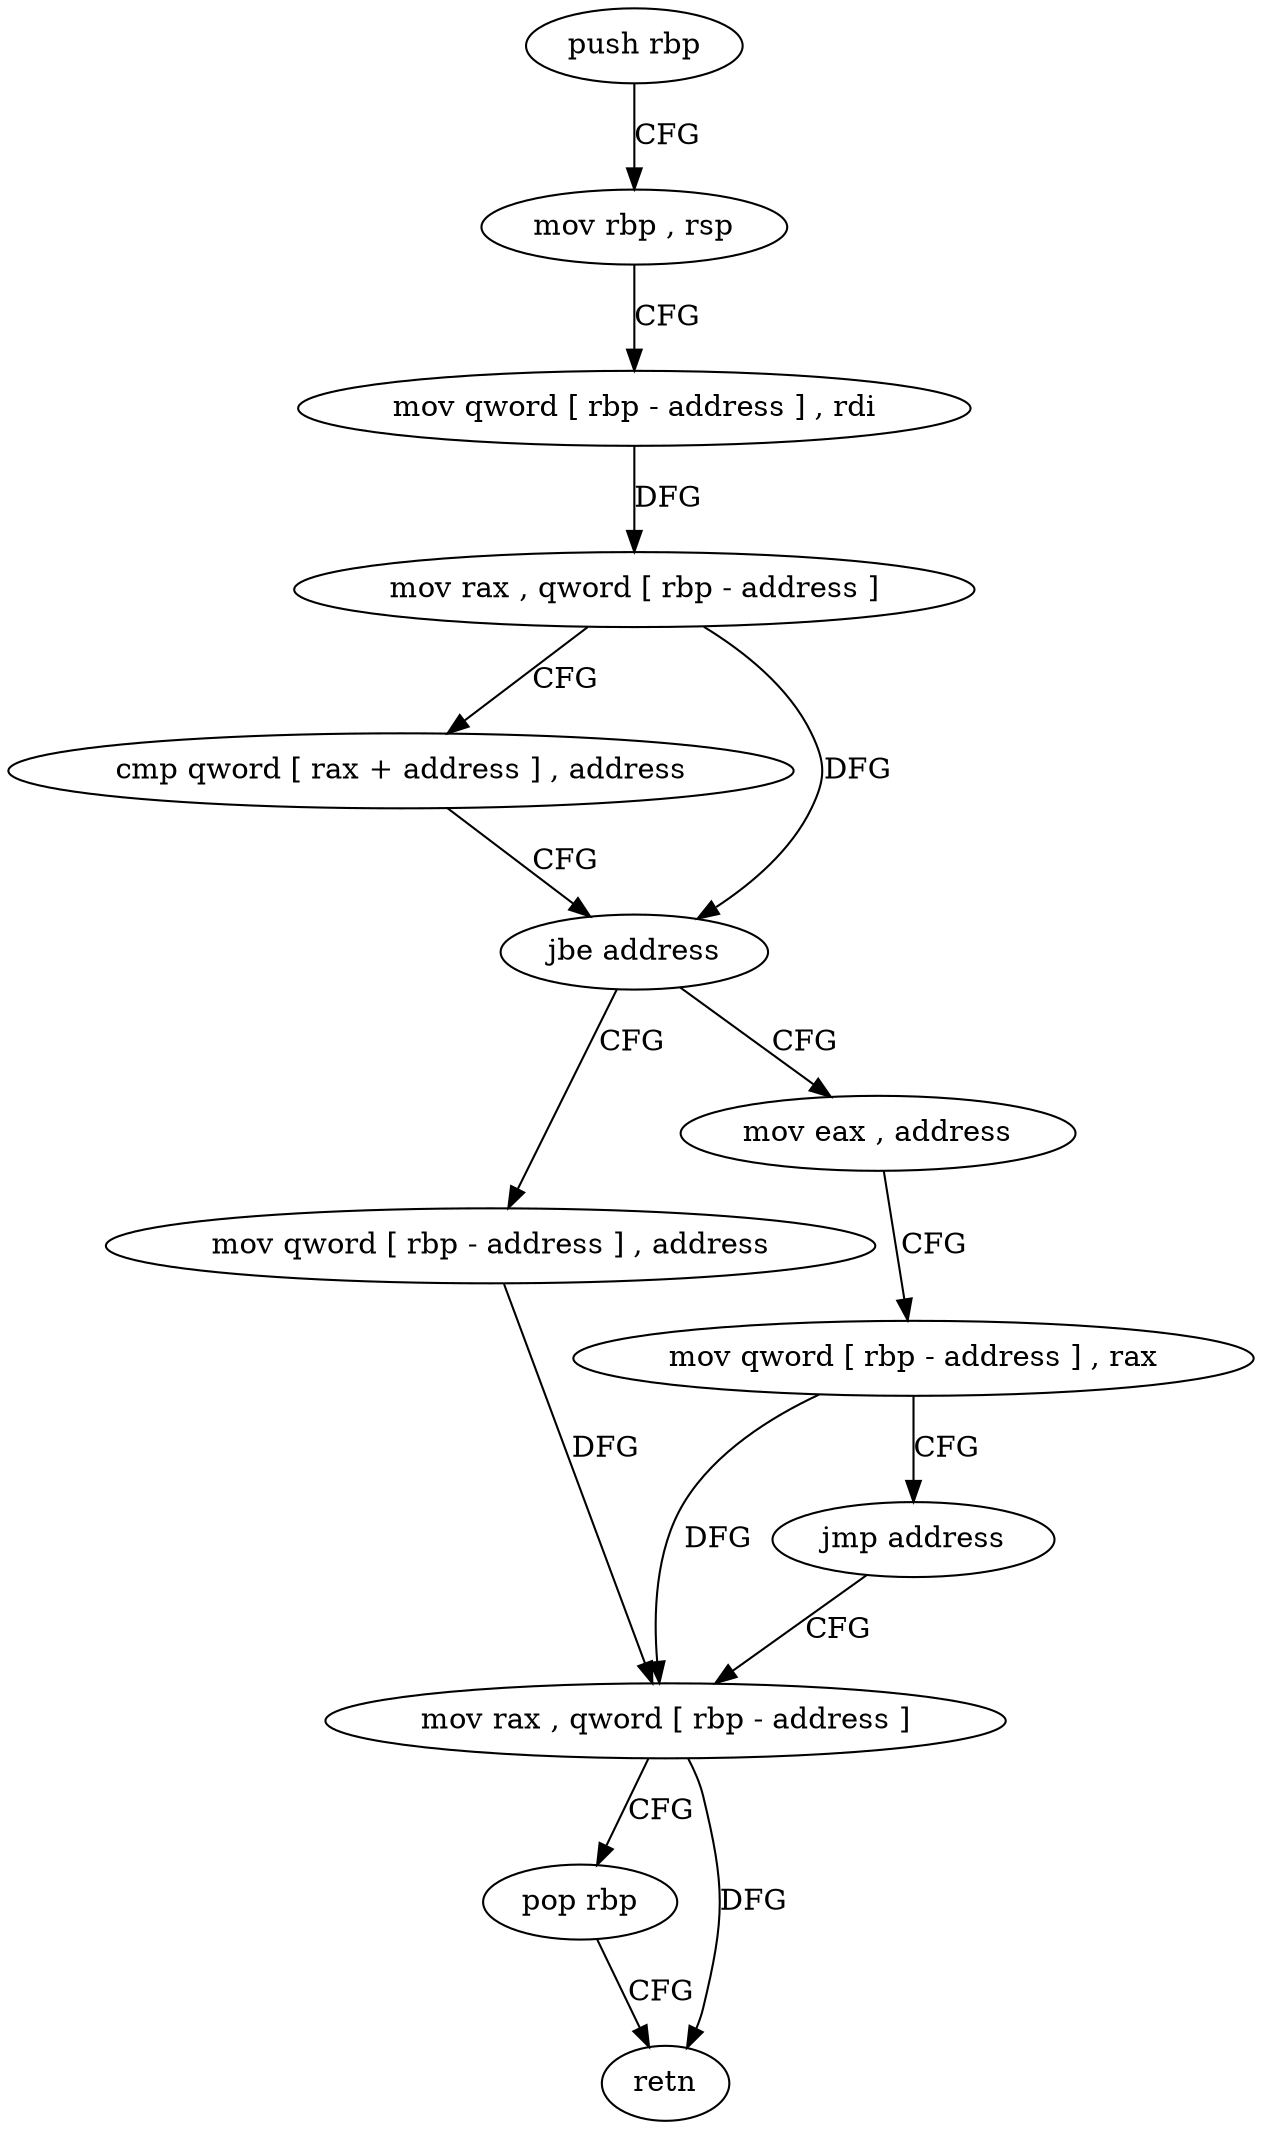 digraph "func" {
"195376" [label = "push rbp" ]
"195377" [label = "mov rbp , rsp" ]
"195380" [label = "mov qword [ rbp - address ] , rdi" ]
"195384" [label = "mov rax , qword [ rbp - address ]" ]
"195388" [label = "cmp qword [ rax + address ] , address" ]
"195393" [label = "jbe address" ]
"195413" [label = "mov qword [ rbp - address ] , address" ]
"195399" [label = "mov eax , address" ]
"195421" [label = "mov rax , qword [ rbp - address ]" ]
"195404" [label = "mov qword [ rbp - address ] , rax" ]
"195408" [label = "jmp address" ]
"195425" [label = "pop rbp" ]
"195426" [label = "retn" ]
"195376" -> "195377" [ label = "CFG" ]
"195377" -> "195380" [ label = "CFG" ]
"195380" -> "195384" [ label = "DFG" ]
"195384" -> "195388" [ label = "CFG" ]
"195384" -> "195393" [ label = "DFG" ]
"195388" -> "195393" [ label = "CFG" ]
"195393" -> "195413" [ label = "CFG" ]
"195393" -> "195399" [ label = "CFG" ]
"195413" -> "195421" [ label = "DFG" ]
"195399" -> "195404" [ label = "CFG" ]
"195421" -> "195425" [ label = "CFG" ]
"195421" -> "195426" [ label = "DFG" ]
"195404" -> "195408" [ label = "CFG" ]
"195404" -> "195421" [ label = "DFG" ]
"195408" -> "195421" [ label = "CFG" ]
"195425" -> "195426" [ label = "CFG" ]
}
